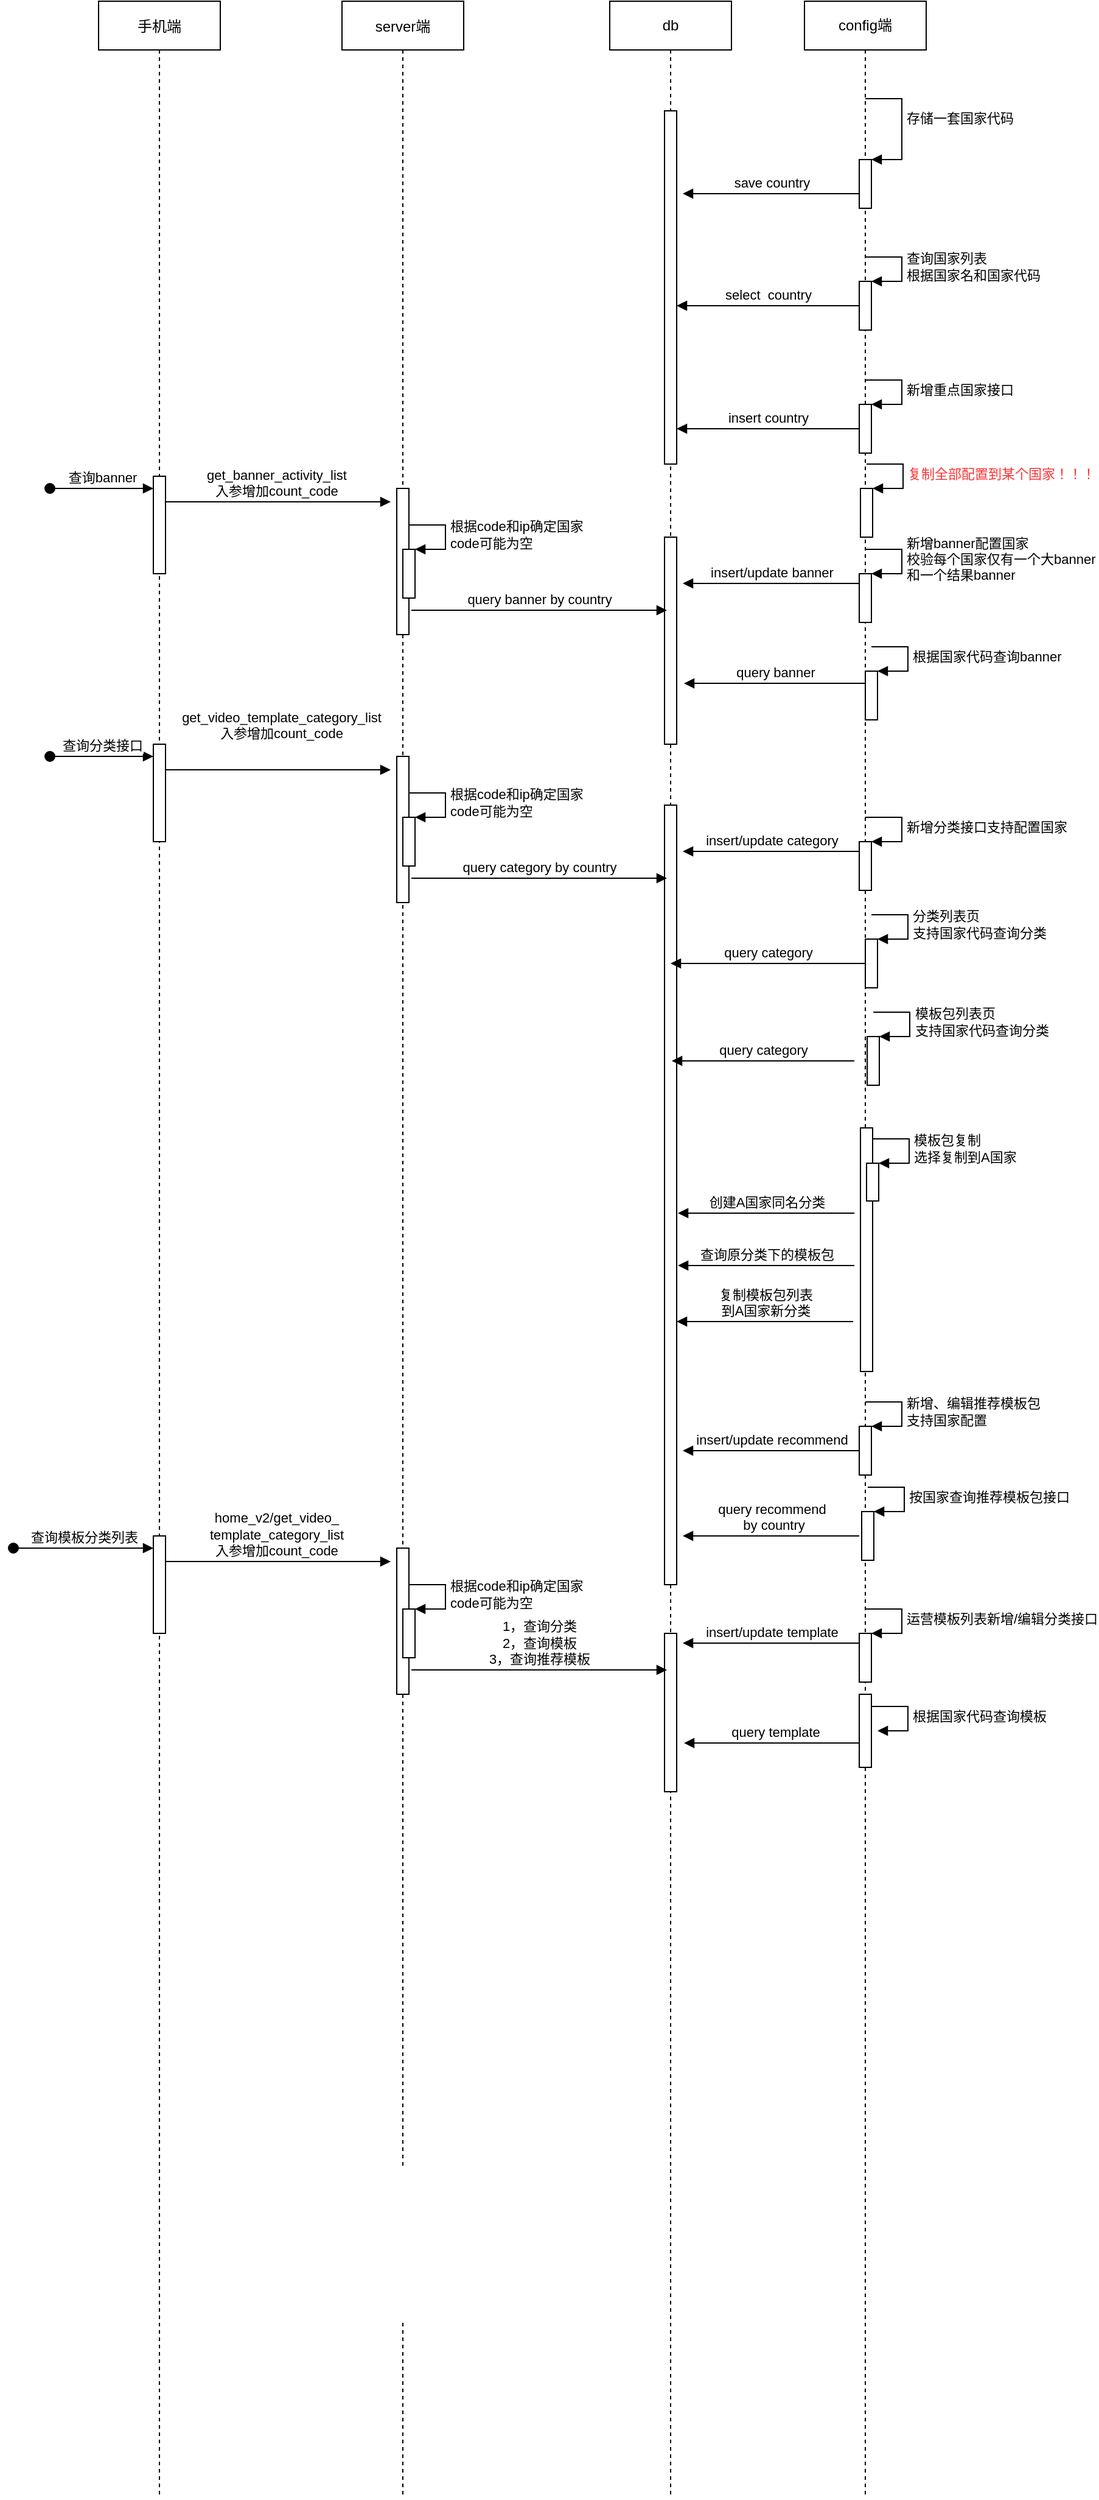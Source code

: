<mxfile version="20.5.1" type="github">
  <diagram id="kgpKYQtTHZ0yAKxKKP6v" name="Page-1">
    <mxGraphModel dx="1108" dy="450" grid="1" gridSize="10" guides="1" tooltips="1" connect="1" arrows="1" fold="1" page="1" pageScale="1" pageWidth="850" pageHeight="1100" math="0" shadow="0">
      <root>
        <mxCell id="0" />
        <mxCell id="1" parent="0" />
        <mxCell id="3nuBFxr9cyL0pnOWT2aG-1" value="手机端" style="shape=umlLifeline;perimeter=lifelinePerimeter;container=1;collapsible=0;recursiveResize=0;rounded=0;shadow=0;strokeWidth=1;" parent="1" vertex="1">
          <mxGeometry x="150" y="80" width="100" height="2050" as="geometry" />
        </mxCell>
        <mxCell id="GFjoYGN8T0g-vUBnzk1q-30" value="" style="html=1;points=[];perimeter=orthogonalPerimeter;" vertex="1" parent="3nuBFxr9cyL0pnOWT2aG-1">
          <mxGeometry x="45" y="390" width="10" height="80" as="geometry" />
        </mxCell>
        <mxCell id="GFjoYGN8T0g-vUBnzk1q-31" value="查询banner" style="html=1;verticalAlign=bottom;startArrow=oval;endArrow=block;startSize=8;rounded=0;" edge="1" target="GFjoYGN8T0g-vUBnzk1q-30" parent="3nuBFxr9cyL0pnOWT2aG-1">
          <mxGeometry relative="1" as="geometry">
            <mxPoint x="-40" y="400" as="sourcePoint" />
          </mxGeometry>
        </mxCell>
        <mxCell id="3nuBFxr9cyL0pnOWT2aG-5" value="server端" style="shape=umlLifeline;perimeter=lifelinePerimeter;container=1;collapsible=0;recursiveResize=0;rounded=0;shadow=0;strokeWidth=1;" parent="1" vertex="1">
          <mxGeometry x="350" y="80" width="100" height="2050" as="geometry" />
        </mxCell>
        <mxCell id="GFjoYGN8T0g-vUBnzk1q-32" value="" style="html=1;points=[];perimeter=orthogonalPerimeter;" vertex="1" parent="3nuBFxr9cyL0pnOWT2aG-5">
          <mxGeometry x="45" y="400" width="10" height="120" as="geometry" />
        </mxCell>
        <mxCell id="GFjoYGN8T0g-vUBnzk1q-37" value="" style="html=1;points=[];perimeter=orthogonalPerimeter;" vertex="1" parent="3nuBFxr9cyL0pnOWT2aG-5">
          <mxGeometry x="50" y="450" width="10" height="40" as="geometry" />
        </mxCell>
        <mxCell id="GFjoYGN8T0g-vUBnzk1q-38" value="根据code和ip确定国家&lt;br&gt;code可能为空" style="edgeStyle=orthogonalEdgeStyle;html=1;align=left;spacingLeft=2;endArrow=block;rounded=0;entryX=1;entryY=0;" edge="1" target="GFjoYGN8T0g-vUBnzk1q-37" parent="3nuBFxr9cyL0pnOWT2aG-5">
          <mxGeometry relative="1" as="geometry">
            <mxPoint x="55" y="430" as="sourcePoint" />
            <Array as="points">
              <mxPoint x="85" y="430" />
            </Array>
          </mxGeometry>
        </mxCell>
        <mxCell id="-C8EP_UMgjdFby-XU8R--2" value="db" style="shape=umlLifeline;perimeter=lifelinePerimeter;whiteSpace=wrap;html=1;container=1;collapsible=0;recursiveResize=0;outlineConnect=0;" parent="1" vertex="1">
          <mxGeometry x="570" y="80" width="100" height="2050" as="geometry" />
        </mxCell>
        <mxCell id="-C8EP_UMgjdFby-XU8R--9" value="" style="html=1;points=[];perimeter=orthogonalPerimeter;" parent="-C8EP_UMgjdFby-XU8R--2" vertex="1">
          <mxGeometry x="45" y="90" width="10" height="290" as="geometry" />
        </mxCell>
        <mxCell id="GFjoYGN8T0g-vUBnzk1q-26" value="" style="html=1;points=[];perimeter=orthogonalPerimeter;" vertex="1" parent="-C8EP_UMgjdFby-XU8R--2">
          <mxGeometry x="45" y="440" width="10" height="170" as="geometry" />
        </mxCell>
        <mxCell id="GFjoYGN8T0g-vUBnzk1q-116" value="" style="html=1;points=[];perimeter=orthogonalPerimeter;" vertex="1" parent="-C8EP_UMgjdFby-XU8R--2">
          <mxGeometry x="45" y="1340" width="10" height="130" as="geometry" />
        </mxCell>
        <mxCell id="-C8EP_UMgjdFby-XU8R--3" value="config端" style="shape=umlLifeline;perimeter=lifelinePerimeter;whiteSpace=wrap;html=1;container=1;collapsible=0;recursiveResize=0;outlineConnect=0;" parent="1" vertex="1">
          <mxGeometry x="730" y="80" width="100" height="2050" as="geometry" />
        </mxCell>
        <mxCell id="-C8EP_UMgjdFby-XU8R--4" value="" style="html=1;points=[];perimeter=orthogonalPerimeter;" parent="-C8EP_UMgjdFby-XU8R--3" vertex="1">
          <mxGeometry x="45" y="130" width="10" height="40" as="geometry" />
        </mxCell>
        <mxCell id="-C8EP_UMgjdFby-XU8R--5" value="&#xa;&lt;span style=&quot;color: rgb(0, 0, 0); font-family: Helvetica; font-size: 11px; font-style: normal; font-variant-ligatures: normal; font-variant-caps: normal; font-weight: 400; letter-spacing: normal; orphans: 2; text-align: left; text-indent: 0px; text-transform: none; widows: 2; word-spacing: 0px; -webkit-text-stroke-width: 0px; background-color: rgb(255, 255, 255); text-decoration-thickness: initial; text-decoration-style: initial; text-decoration-color: initial; float: none; display: inline !important;&quot;&gt;存储一套国家代码&lt;/span&gt;&#xa;&#xa;" style="edgeStyle=orthogonalEdgeStyle;html=1;align=left;spacingLeft=2;endArrow=block;rounded=0;entryX=1;entryY=0;" parent="-C8EP_UMgjdFby-XU8R--3" target="-C8EP_UMgjdFby-XU8R--4" edge="1">
          <mxGeometry relative="1" as="geometry">
            <mxPoint x="50" y="80" as="sourcePoint" />
            <Array as="points">
              <mxPoint x="80" y="80" />
            </Array>
          </mxGeometry>
        </mxCell>
        <mxCell id="GFjoYGN8T0g-vUBnzk1q-10" value="" style="html=1;points=[];perimeter=orthogonalPerimeter;" vertex="1" parent="-C8EP_UMgjdFby-XU8R--3">
          <mxGeometry x="45" y="331" width="10" height="40" as="geometry" />
        </mxCell>
        <mxCell id="GFjoYGN8T0g-vUBnzk1q-11" value="新增重点国家接口" style="edgeStyle=orthogonalEdgeStyle;html=1;align=left;spacingLeft=2;endArrow=block;rounded=0;entryX=1;entryY=0;" edge="1" target="GFjoYGN8T0g-vUBnzk1q-10" parent="-C8EP_UMgjdFby-XU8R--3">
          <mxGeometry relative="1" as="geometry">
            <mxPoint x="50" y="311" as="sourcePoint" />
            <Array as="points">
              <mxPoint x="80" y="311" />
            </Array>
          </mxGeometry>
        </mxCell>
        <mxCell id="GFjoYGN8T0g-vUBnzk1q-17" value="" style="html=1;points=[];perimeter=orthogonalPerimeter;" vertex="1" parent="-C8EP_UMgjdFby-XU8R--3">
          <mxGeometry x="45" y="230" width="10" height="40" as="geometry" />
        </mxCell>
        <mxCell id="GFjoYGN8T0g-vUBnzk1q-18" value="查询国家列表&lt;br&gt;根据国家名和国家代码" style="edgeStyle=orthogonalEdgeStyle;html=1;align=left;spacingLeft=2;endArrow=block;rounded=0;entryX=1;entryY=0;" edge="1" target="GFjoYGN8T0g-vUBnzk1q-17" parent="-C8EP_UMgjdFby-XU8R--3">
          <mxGeometry relative="1" as="geometry">
            <mxPoint x="50" y="210" as="sourcePoint" />
            <Array as="points">
              <mxPoint x="80" y="210" />
            </Array>
          </mxGeometry>
        </mxCell>
        <mxCell id="GFjoYGN8T0g-vUBnzk1q-24" value="" style="html=1;points=[];perimeter=orthogonalPerimeter;" vertex="1" parent="-C8EP_UMgjdFby-XU8R--3">
          <mxGeometry x="45" y="470" width="10" height="40" as="geometry" />
        </mxCell>
        <mxCell id="GFjoYGN8T0g-vUBnzk1q-25" value="新增banner配置国家&lt;br&gt;校验每个国家仅有一个大banner&lt;br&gt;和一个结果banner" style="edgeStyle=orthogonalEdgeStyle;html=1;align=left;spacingLeft=2;endArrow=block;rounded=0;entryX=1;entryY=0;" edge="1" target="GFjoYGN8T0g-vUBnzk1q-24" parent="-C8EP_UMgjdFby-XU8R--3">
          <mxGeometry relative="1" as="geometry">
            <mxPoint x="50" y="450" as="sourcePoint" />
            <Array as="points">
              <mxPoint x="80" y="450" />
            </Array>
          </mxGeometry>
        </mxCell>
        <mxCell id="GFjoYGN8T0g-vUBnzk1q-51" value="" style="html=1;points=[];perimeter=orthogonalPerimeter;" vertex="1" parent="-C8EP_UMgjdFby-XU8R--3">
          <mxGeometry x="50" y="550" width="10" height="40" as="geometry" />
        </mxCell>
        <mxCell id="GFjoYGN8T0g-vUBnzk1q-52" value="根据国家代码查询banner" style="edgeStyle=orthogonalEdgeStyle;html=1;align=left;spacingLeft=2;endArrow=block;rounded=0;entryX=1;entryY=0;" edge="1" target="GFjoYGN8T0g-vUBnzk1q-51" parent="-C8EP_UMgjdFby-XU8R--3">
          <mxGeometry relative="1" as="geometry">
            <mxPoint x="55" y="530" as="sourcePoint" />
            <Array as="points">
              <mxPoint x="85" y="530" />
            </Array>
          </mxGeometry>
        </mxCell>
        <mxCell id="GFjoYGN8T0g-vUBnzk1q-54" value="" style="html=1;points=[];perimeter=orthogonalPerimeter;" vertex="1" parent="-C8EP_UMgjdFby-XU8R--3">
          <mxGeometry x="-535" y="610" width="10" height="80" as="geometry" />
        </mxCell>
        <mxCell id="GFjoYGN8T0g-vUBnzk1q-55" value="查询分类接口" style="html=1;verticalAlign=bottom;startArrow=oval;endArrow=block;startSize=8;rounded=0;" edge="1" parent="-C8EP_UMgjdFby-XU8R--3" target="GFjoYGN8T0g-vUBnzk1q-54">
          <mxGeometry relative="1" as="geometry">
            <mxPoint x="-620" y="620" as="sourcePoint" />
          </mxGeometry>
        </mxCell>
        <mxCell id="GFjoYGN8T0g-vUBnzk1q-56" value="" style="html=1;points=[];perimeter=orthogonalPerimeter;" vertex="1" parent="-C8EP_UMgjdFby-XU8R--3">
          <mxGeometry x="-335" y="620" width="10" height="120" as="geometry" />
        </mxCell>
        <mxCell id="GFjoYGN8T0g-vUBnzk1q-57" value="" style="html=1;points=[];perimeter=orthogonalPerimeter;" vertex="1" parent="-C8EP_UMgjdFby-XU8R--3">
          <mxGeometry x="-330" y="670" width="10" height="40" as="geometry" />
        </mxCell>
        <mxCell id="GFjoYGN8T0g-vUBnzk1q-58" value="根据code和ip确定国家&lt;br&gt;code可能为空" style="edgeStyle=orthogonalEdgeStyle;html=1;align=left;spacingLeft=2;endArrow=block;rounded=0;entryX=1;entryY=0;" edge="1" parent="-C8EP_UMgjdFby-XU8R--3" target="GFjoYGN8T0g-vUBnzk1q-57">
          <mxGeometry relative="1" as="geometry">
            <mxPoint x="-325" y="650" as="sourcePoint" />
            <Array as="points">
              <mxPoint x="-295" y="650" />
            </Array>
          </mxGeometry>
        </mxCell>
        <mxCell id="GFjoYGN8T0g-vUBnzk1q-59" value="" style="html=1;points=[];perimeter=orthogonalPerimeter;" vertex="1" parent="-C8EP_UMgjdFby-XU8R--3">
          <mxGeometry x="-115" y="660" width="10" height="640" as="geometry" />
        </mxCell>
        <mxCell id="GFjoYGN8T0g-vUBnzk1q-60" value="" style="html=1;points=[];perimeter=orthogonalPerimeter;" vertex="1" parent="-C8EP_UMgjdFby-XU8R--3">
          <mxGeometry x="45" y="690" width="10" height="40" as="geometry" />
        </mxCell>
        <mxCell id="GFjoYGN8T0g-vUBnzk1q-61" value="新增分类接口支持配置国家" style="edgeStyle=orthogonalEdgeStyle;html=1;align=left;spacingLeft=2;endArrow=block;rounded=0;entryX=1;entryY=0;" edge="1" parent="-C8EP_UMgjdFby-XU8R--3" target="GFjoYGN8T0g-vUBnzk1q-60">
          <mxGeometry relative="1" as="geometry">
            <mxPoint x="50" y="670" as="sourcePoint" />
            <Array as="points">
              <mxPoint x="80" y="670" />
            </Array>
          </mxGeometry>
        </mxCell>
        <mxCell id="GFjoYGN8T0g-vUBnzk1q-62" value="" style="html=1;points=[];perimeter=orthogonalPerimeter;" vertex="1" parent="-C8EP_UMgjdFby-XU8R--3">
          <mxGeometry x="50" y="770" width="10" height="40" as="geometry" />
        </mxCell>
        <mxCell id="GFjoYGN8T0g-vUBnzk1q-63" value="分类列表页&lt;br&gt;支持国家代码查询分类" style="edgeStyle=orthogonalEdgeStyle;html=1;align=left;spacingLeft=2;endArrow=block;rounded=0;entryX=1;entryY=0;" edge="1" parent="-C8EP_UMgjdFby-XU8R--3" target="GFjoYGN8T0g-vUBnzk1q-62">
          <mxGeometry relative="1" as="geometry">
            <mxPoint x="55" y="750" as="sourcePoint" />
            <Array as="points">
              <mxPoint x="85" y="750" />
            </Array>
          </mxGeometry>
        </mxCell>
        <mxCell id="GFjoYGN8T0g-vUBnzk1q-64" value="insert/update category" style="html=1;verticalAlign=bottom;endArrow=block;rounded=0;entryX=1.5;entryY=0.4;entryDx=0;entryDy=0;entryPerimeter=0;" edge="1" parent="-C8EP_UMgjdFby-XU8R--3">
          <mxGeometry width="80" relative="1" as="geometry">
            <mxPoint x="45" y="698" as="sourcePoint" />
            <mxPoint x="-100" y="698" as="targetPoint" />
          </mxGeometry>
        </mxCell>
        <mxCell id="GFjoYGN8T0g-vUBnzk1q-65" value="query category&amp;nbsp;by country" style="html=1;verticalAlign=bottom;endArrow=block;rounded=0;" edge="1" parent="-C8EP_UMgjdFby-XU8R--3">
          <mxGeometry width="80" relative="1" as="geometry">
            <mxPoint x="-323" y="720" as="sourcePoint" />
            <mxPoint x="-113" y="720" as="targetPoint" />
          </mxGeometry>
        </mxCell>
        <mxCell id="GFjoYGN8T0g-vUBnzk1q-66" value="&lt;span style=&quot;color: rgb(0, 0, 0); font-family: Helvetica; font-size: 11px; font-style: normal; font-variant-ligatures: normal; font-variant-caps: normal; font-weight: 400; letter-spacing: normal; orphans: 2; text-align: center; text-indent: 0px; text-transform: none; widows: 2; word-spacing: 0px; -webkit-text-stroke-width: 0px; background-color: rgb(255, 255, 255); text-decoration-thickness: initial; text-decoration-style: initial; text-decoration-color: initial; float: none; display: inline !important;&quot;&gt;get_video_template_category_list&lt;/span&gt;&lt;br style=&quot;color: rgb(0, 0, 0); font-family: Helvetica; font-size: 11px; font-style: normal; font-variant-ligatures: normal; font-variant-caps: normal; font-weight: 400; letter-spacing: normal; orphans: 2; text-align: center; text-indent: 0px; text-transform: none; widows: 2; word-spacing: 0px; -webkit-text-stroke-width: 0px; text-decoration-thickness: initial; text-decoration-style: initial; text-decoration-color: initial;&quot;&gt;&lt;span style=&quot;color: rgb(0, 0, 0); font-family: Helvetica; font-size: 11px; font-style: normal; font-variant-ligatures: normal; font-variant-caps: normal; font-weight: 400; letter-spacing: normal; orphans: 2; text-align: center; text-indent: 0px; text-transform: none; widows: 2; word-spacing: 0px; -webkit-text-stroke-width: 0px; background-color: rgb(255, 255, 255); text-decoration-thickness: initial; text-decoration-style: initial; text-decoration-color: initial; float: none; display: inline !important;&quot;&gt;入参增加count_code&lt;/span&gt;" style="html=1;verticalAlign=bottom;endArrow=block;rounded=0;" edge="1" parent="-C8EP_UMgjdFby-XU8R--3">
          <mxGeometry x="0.027" y="21" width="80" relative="1" as="geometry">
            <mxPoint x="-525" y="631" as="sourcePoint" />
            <mxPoint x="-340" y="631" as="targetPoint" />
            <mxPoint as="offset" />
          </mxGeometry>
        </mxCell>
        <mxCell id="GFjoYGN8T0g-vUBnzk1q-70" value="" style="html=1;points=[];perimeter=orthogonalPerimeter;" vertex="1" parent="-C8EP_UMgjdFby-XU8R--3">
          <mxGeometry x="46" y="925" width="10" height="200" as="geometry" />
        </mxCell>
        <mxCell id="GFjoYGN8T0g-vUBnzk1q-71" value="" style="html=1;points=[];perimeter=orthogonalPerimeter;" vertex="1" parent="-C8EP_UMgjdFby-XU8R--3">
          <mxGeometry x="51" y="954" width="10" height="31" as="geometry" />
        </mxCell>
        <mxCell id="GFjoYGN8T0g-vUBnzk1q-72" value="模板包复制&lt;br&gt;选择复制到A国家" style="edgeStyle=orthogonalEdgeStyle;html=1;align=left;spacingLeft=2;endArrow=block;rounded=0;entryX=1;entryY=0;" edge="1" target="GFjoYGN8T0g-vUBnzk1q-71" parent="-C8EP_UMgjdFby-XU8R--3" source="GFjoYGN8T0g-vUBnzk1q-70">
          <mxGeometry relative="1" as="geometry">
            <mxPoint x="56" y="934" as="sourcePoint" />
            <Array as="points">
              <mxPoint x="86" y="934" />
              <mxPoint x="86" y="954" />
            </Array>
          </mxGeometry>
        </mxCell>
        <mxCell id="GFjoYGN8T0g-vUBnzk1q-73" value="查询原分类下的模板包" style="html=1;verticalAlign=bottom;endArrow=block;rounded=0;" edge="1" parent="-C8EP_UMgjdFby-XU8R--3">
          <mxGeometry width="80" relative="1" as="geometry">
            <mxPoint x="41" y="1038" as="sourcePoint" />
            <mxPoint x="-104" y="1038" as="targetPoint" />
          </mxGeometry>
        </mxCell>
        <mxCell id="GFjoYGN8T0g-vUBnzk1q-74" value="创建A国家同名分类" style="html=1;verticalAlign=bottom;endArrow=block;rounded=0;" edge="1" parent="-C8EP_UMgjdFby-XU8R--3">
          <mxGeometry width="80" relative="1" as="geometry">
            <mxPoint x="41" y="995" as="sourcePoint" />
            <mxPoint x="-104" y="995" as="targetPoint" />
          </mxGeometry>
        </mxCell>
        <mxCell id="GFjoYGN8T0g-vUBnzk1q-76" value="" style="html=1;points=[];perimeter=orthogonalPerimeter;" vertex="1" parent="-C8EP_UMgjdFby-XU8R--3">
          <mxGeometry x="51.5" y="850" width="10" height="40" as="geometry" />
        </mxCell>
        <mxCell id="GFjoYGN8T0g-vUBnzk1q-77" value="模板包列表页&lt;br&gt;支持国家代码查询分类" style="edgeStyle=orthogonalEdgeStyle;html=1;align=left;spacingLeft=2;endArrow=block;rounded=0;entryX=1;entryY=0;" edge="1" parent="-C8EP_UMgjdFby-XU8R--3" target="GFjoYGN8T0g-vUBnzk1q-76">
          <mxGeometry relative="1" as="geometry">
            <mxPoint x="56.5" y="830" as="sourcePoint" />
            <Array as="points">
              <mxPoint x="86.5" y="830" />
            </Array>
          </mxGeometry>
        </mxCell>
        <mxCell id="GFjoYGN8T0g-vUBnzk1q-78" value="query category" style="html=1;verticalAlign=bottom;endArrow=block;rounded=0;" edge="1" parent="-C8EP_UMgjdFby-XU8R--3">
          <mxGeometry width="80" relative="1" as="geometry">
            <mxPoint x="41" y="870" as="sourcePoint" />
            <mxPoint x="-109" y="870" as="targetPoint" />
          </mxGeometry>
        </mxCell>
        <mxCell id="GFjoYGN8T0g-vUBnzk1q-98" value="" style="html=1;points=[];perimeter=orthogonalPerimeter;" vertex="1" parent="-C8EP_UMgjdFby-XU8R--3">
          <mxGeometry x="45" y="1170" width="10" height="40" as="geometry" />
        </mxCell>
        <mxCell id="GFjoYGN8T0g-vUBnzk1q-99" value="新增、编辑推荐模板包&lt;br&gt;支持国家配置" style="edgeStyle=orthogonalEdgeStyle;html=1;align=left;spacingLeft=2;endArrow=block;rounded=0;entryX=1;entryY=0;" edge="1" target="GFjoYGN8T0g-vUBnzk1q-98" parent="-C8EP_UMgjdFby-XU8R--3">
          <mxGeometry relative="1" as="geometry">
            <mxPoint x="50" y="1150" as="sourcePoint" />
            <Array as="points">
              <mxPoint x="80" y="1150" />
            </Array>
          </mxGeometry>
        </mxCell>
        <mxCell id="GFjoYGN8T0g-vUBnzk1q-100" value="" style="html=1;points=[];perimeter=orthogonalPerimeter;" vertex="1" parent="-C8EP_UMgjdFby-XU8R--3">
          <mxGeometry x="47" y="1240" width="10" height="40" as="geometry" />
        </mxCell>
        <mxCell id="GFjoYGN8T0g-vUBnzk1q-101" value="按国家查询推荐模板包接口" style="edgeStyle=orthogonalEdgeStyle;html=1;align=left;spacingLeft=2;endArrow=block;rounded=0;entryX=1;entryY=0;" edge="1" target="GFjoYGN8T0g-vUBnzk1q-100" parent="-C8EP_UMgjdFby-XU8R--3">
          <mxGeometry relative="1" as="geometry">
            <mxPoint x="52" y="1220" as="sourcePoint" />
            <Array as="points">
              <mxPoint x="82" y="1220" />
            </Array>
          </mxGeometry>
        </mxCell>
        <mxCell id="GFjoYGN8T0g-vUBnzk1q-104" value="" style="html=1;points=[];perimeter=orthogonalPerimeter;" vertex="1" parent="-C8EP_UMgjdFby-XU8R--3">
          <mxGeometry x="-535" y="1260" width="10" height="80" as="geometry" />
        </mxCell>
        <mxCell id="GFjoYGN8T0g-vUBnzk1q-105" value="查询模板分类列表" style="html=1;verticalAlign=bottom;startArrow=oval;endArrow=block;startSize=8;rounded=0;" edge="1" parent="-C8EP_UMgjdFby-XU8R--3" target="GFjoYGN8T0g-vUBnzk1q-104">
          <mxGeometry relative="1" as="geometry">
            <mxPoint x="-650" y="1270" as="sourcePoint" />
          </mxGeometry>
        </mxCell>
        <mxCell id="GFjoYGN8T0g-vUBnzk1q-106" value="" style="html=1;points=[];perimeter=orthogonalPerimeter;" vertex="1" parent="-C8EP_UMgjdFby-XU8R--3">
          <mxGeometry x="-335" y="1270" width="10" height="120" as="geometry" />
        </mxCell>
        <mxCell id="GFjoYGN8T0g-vUBnzk1q-107" value="" style="html=1;points=[];perimeter=orthogonalPerimeter;" vertex="1" parent="-C8EP_UMgjdFby-XU8R--3">
          <mxGeometry x="-330" y="1320" width="10" height="40" as="geometry" />
        </mxCell>
        <mxCell id="GFjoYGN8T0g-vUBnzk1q-108" value="根据code和ip确定国家&lt;br&gt;code可能为空" style="edgeStyle=orthogonalEdgeStyle;html=1;align=left;spacingLeft=2;endArrow=block;rounded=0;entryX=1;entryY=0;" edge="1" parent="-C8EP_UMgjdFby-XU8R--3" target="GFjoYGN8T0g-vUBnzk1q-107">
          <mxGeometry relative="1" as="geometry">
            <mxPoint x="-325" y="1300" as="sourcePoint" />
            <Array as="points">
              <mxPoint x="-295" y="1300" />
            </Array>
          </mxGeometry>
        </mxCell>
        <mxCell id="GFjoYGN8T0g-vUBnzk1q-109" value="" style="html=1;points=[];perimeter=orthogonalPerimeter;" vertex="1" parent="-C8EP_UMgjdFby-XU8R--3">
          <mxGeometry x="45" y="1340" width="10" height="40" as="geometry" />
        </mxCell>
        <mxCell id="GFjoYGN8T0g-vUBnzk1q-110" value="运营模板列表新增/编辑分类接口" style="edgeStyle=orthogonalEdgeStyle;html=1;align=left;spacingLeft=2;endArrow=block;rounded=0;entryX=1;entryY=0;" edge="1" parent="-C8EP_UMgjdFby-XU8R--3" target="GFjoYGN8T0g-vUBnzk1q-109">
          <mxGeometry relative="1" as="geometry">
            <mxPoint x="50" y="1320" as="sourcePoint" />
            <Array as="points">
              <mxPoint x="80" y="1320" />
            </Array>
          </mxGeometry>
        </mxCell>
        <mxCell id="GFjoYGN8T0g-vUBnzk1q-111" value="根据国家代码查询模板" style="edgeStyle=orthogonalEdgeStyle;html=1;align=left;spacingLeft=2;endArrow=block;rounded=0;entryX=1;entryY=0;" edge="1" parent="-C8EP_UMgjdFby-XU8R--3">
          <mxGeometry relative="1" as="geometry">
            <mxPoint x="55" y="1400" as="sourcePoint" />
            <Array as="points">
              <mxPoint x="85" y="1400" />
            </Array>
            <mxPoint x="60" y="1420" as="targetPoint" />
          </mxGeometry>
        </mxCell>
        <mxCell id="GFjoYGN8T0g-vUBnzk1q-112" value="insert/update template" style="html=1;verticalAlign=bottom;endArrow=block;rounded=0;entryX=1.5;entryY=0.4;entryDx=0;entryDy=0;entryPerimeter=0;" edge="1" parent="-C8EP_UMgjdFby-XU8R--3">
          <mxGeometry width="80" relative="1" as="geometry">
            <mxPoint x="45" y="1348" as="sourcePoint" />
            <mxPoint x="-100" y="1348" as="targetPoint" />
          </mxGeometry>
        </mxCell>
        <mxCell id="GFjoYGN8T0g-vUBnzk1q-113" value="1，查询分类&lt;br&gt;2，查询模板&lt;br&gt;3，查询推荐模板" style="html=1;verticalAlign=bottom;endArrow=block;rounded=0;" edge="1" parent="-C8EP_UMgjdFby-XU8R--3">
          <mxGeometry width="80" relative="1" as="geometry">
            <mxPoint x="-323" y="1370" as="sourcePoint" />
            <mxPoint x="-113" y="1370" as="targetPoint" />
          </mxGeometry>
        </mxCell>
        <mxCell id="GFjoYGN8T0g-vUBnzk1q-114" value="&lt;span style=&quot;color: rgb(0, 0, 0); font-family: Helvetica; font-size: 11px; font-style: normal; font-variant-ligatures: normal; font-variant-caps: normal; font-weight: 400; letter-spacing: normal; orphans: 2; text-align: center; text-indent: 0px; text-transform: none; widows: 2; word-spacing: 0px; -webkit-text-stroke-width: 0px; background-color: rgb(255, 255, 255); text-decoration-thickness: initial; text-decoration-style: initial; text-decoration-color: initial; float: none; display: inline !important;&quot;&gt;home_v2/get_video_&lt;br&gt;template_category_list&lt;/span&gt;&lt;br style=&quot;color: rgb(0, 0, 0); font-family: Helvetica; font-size: 11px; font-style: normal; font-variant-ligatures: normal; font-variant-caps: normal; font-weight: 400; letter-spacing: normal; orphans: 2; text-align: center; text-indent: 0px; text-transform: none; widows: 2; word-spacing: 0px; -webkit-text-stroke-width: 0px; text-decoration-thickness: initial; text-decoration-style: initial; text-decoration-color: initial;&quot;&gt;&lt;span style=&quot;color: rgb(0, 0, 0); font-family: Helvetica; font-size: 11px; font-style: normal; font-variant-ligatures: normal; font-variant-caps: normal; font-weight: 400; letter-spacing: normal; orphans: 2; text-align: center; text-indent: 0px; text-transform: none; widows: 2; word-spacing: 0px; -webkit-text-stroke-width: 0px; background-color: rgb(255, 255, 255); text-decoration-thickness: initial; text-decoration-style: initial; text-decoration-color: initial; float: none; display: inline !important;&quot;&gt;入参增加count_code&lt;/span&gt;" style="html=1;verticalAlign=bottom;endArrow=block;rounded=0;" edge="1" parent="-C8EP_UMgjdFby-XU8R--3">
          <mxGeometry x="-0.023" width="80" relative="1" as="geometry">
            <mxPoint x="-525" y="1281" as="sourcePoint" />
            <mxPoint x="-340" y="1281" as="targetPoint" />
            <mxPoint as="offset" />
          </mxGeometry>
        </mxCell>
        <mxCell id="GFjoYGN8T0g-vUBnzk1q-115" value="query template" style="html=1;verticalAlign=bottom;endArrow=block;rounded=0;entryX=1.6;entryY=0.706;entryDx=0;entryDy=0;entryPerimeter=0;" edge="1" parent="-C8EP_UMgjdFby-XU8R--3">
          <mxGeometry width="80" relative="1" as="geometry">
            <mxPoint x="50" y="1430.02" as="sourcePoint" />
            <mxPoint x="-99" y="1430.02" as="targetPoint" />
          </mxGeometry>
        </mxCell>
        <mxCell id="GFjoYGN8T0g-vUBnzk1q-117" value="" style="html=1;points=[];perimeter=orthogonalPerimeter;" vertex="1" parent="-C8EP_UMgjdFby-XU8R--3">
          <mxGeometry x="46" y="400" width="10" height="40" as="geometry" />
        </mxCell>
        <mxCell id="GFjoYGN8T0g-vUBnzk1q-118" value="&lt;font color=&quot;#ff3333&quot;&gt;复制全部配置到某个国家！！！&lt;br&gt;&lt;/font&gt;" style="edgeStyle=orthogonalEdgeStyle;html=1;align=left;spacingLeft=2;endArrow=block;rounded=0;entryX=1;entryY=0;fillColor=#FF9999;" edge="1" target="GFjoYGN8T0g-vUBnzk1q-117" parent="-C8EP_UMgjdFby-XU8R--3">
          <mxGeometry relative="1" as="geometry">
            <mxPoint x="51" y="380" as="sourcePoint" />
            <Array as="points">
              <mxPoint x="81" y="380" />
            </Array>
          </mxGeometry>
        </mxCell>
        <mxCell id="GFjoYGN8T0g-vUBnzk1q-119" value="" style="html=1;points=[];perimeter=orthogonalPerimeter;fontColor=#FF3333;" vertex="1" parent="-C8EP_UMgjdFby-XU8R--3">
          <mxGeometry x="45" y="1390" width="10" height="60" as="geometry" />
        </mxCell>
        <mxCell id="GFjoYGN8T0g-vUBnzk1q-20" value="save country" style="html=1;verticalAlign=bottom;endArrow=block;rounded=0;exitX=0;exitY=0.7;exitDx=0;exitDy=0;exitPerimeter=0;" edge="1" parent="1" source="-C8EP_UMgjdFby-XU8R--4">
          <mxGeometry width="80" relative="1" as="geometry">
            <mxPoint x="660" y="230" as="sourcePoint" />
            <mxPoint x="630" y="238" as="targetPoint" />
          </mxGeometry>
        </mxCell>
        <mxCell id="GFjoYGN8T0g-vUBnzk1q-19" value="select&amp;nbsp; country" style="html=1;verticalAlign=bottom;endArrow=block;rounded=0;" edge="1" parent="1" source="GFjoYGN8T0g-vUBnzk1q-17" target="-C8EP_UMgjdFby-XU8R--9">
          <mxGeometry width="80" relative="1" as="geometry">
            <mxPoint x="720" y="360" as="sourcePoint" />
            <mxPoint x="740" y="329" as="targetPoint" />
          </mxGeometry>
        </mxCell>
        <mxCell id="GFjoYGN8T0g-vUBnzk1q-23" value="insert country" style="html=1;verticalAlign=bottom;endArrow=block;rounded=0;" edge="1" parent="1" source="GFjoYGN8T0g-vUBnzk1q-10" target="-C8EP_UMgjdFby-XU8R--9">
          <mxGeometry width="80" relative="1" as="geometry">
            <mxPoint x="680" y="430" as="sourcePoint" />
            <mxPoint x="760" y="430" as="targetPoint" />
          </mxGeometry>
        </mxCell>
        <mxCell id="GFjoYGN8T0g-vUBnzk1q-28" value="insert/update banner" style="html=1;verticalAlign=bottom;endArrow=block;rounded=0;entryX=1.5;entryY=0.4;entryDx=0;entryDy=0;entryPerimeter=0;" edge="1" parent="1">
          <mxGeometry width="80" relative="1" as="geometry">
            <mxPoint x="775" y="558" as="sourcePoint" />
            <mxPoint x="630" y="558" as="targetPoint" />
          </mxGeometry>
        </mxCell>
        <mxCell id="GFjoYGN8T0g-vUBnzk1q-35" value="query banner by country" style="html=1;verticalAlign=bottom;endArrow=block;rounded=0;" edge="1" parent="1">
          <mxGeometry width="80" relative="1" as="geometry">
            <mxPoint x="407" y="580" as="sourcePoint" />
            <mxPoint x="617" y="580" as="targetPoint" />
          </mxGeometry>
        </mxCell>
        <mxCell id="GFjoYGN8T0g-vUBnzk1q-36" value="&lt;span style=&quot;color: rgb(0, 0, 0); font-family: Helvetica; font-size: 11px; font-style: normal; font-variant-ligatures: normal; font-variant-caps: normal; font-weight: 400; letter-spacing: normal; orphans: 2; text-align: center; text-indent: 0px; text-transform: none; widows: 2; word-spacing: 0px; -webkit-text-stroke-width: 0px; background-color: rgb(255, 255, 255); text-decoration-thickness: initial; text-decoration-style: initial; text-decoration-color: initial; float: none; display: inline !important;&quot;&gt;get_banner_activity_list&lt;/span&gt;&lt;br style=&quot;color: rgb(0, 0, 0); font-family: Helvetica; font-size: 11px; font-style: normal; font-variant-ligatures: normal; font-variant-caps: normal; font-weight: 400; letter-spacing: normal; orphans: 2; text-align: center; text-indent: 0px; text-transform: none; widows: 2; word-spacing: 0px; -webkit-text-stroke-width: 0px; text-decoration-thickness: initial; text-decoration-style: initial; text-decoration-color: initial;&quot;&gt;&lt;span style=&quot;color: rgb(0, 0, 0); font-family: Helvetica; font-size: 11px; font-style: normal; font-variant-ligatures: normal; font-variant-caps: normal; font-weight: 400; letter-spacing: normal; orphans: 2; text-align: center; text-indent: 0px; text-transform: none; widows: 2; word-spacing: 0px; -webkit-text-stroke-width: 0px; background-color: rgb(255, 255, 255); text-decoration-thickness: initial; text-decoration-style: initial; text-decoration-color: initial; float: none; display: inline !important;&quot;&gt;入参增加count_code&lt;/span&gt;" style="html=1;verticalAlign=bottom;endArrow=block;rounded=0;" edge="1" parent="1">
          <mxGeometry x="-0.023" width="80" relative="1" as="geometry">
            <mxPoint x="205" y="491" as="sourcePoint" />
            <mxPoint x="390" y="491" as="targetPoint" />
            <mxPoint as="offset" />
          </mxGeometry>
        </mxCell>
        <mxCell id="GFjoYGN8T0g-vUBnzk1q-53" value="query banner" style="html=1;verticalAlign=bottom;endArrow=block;rounded=0;entryX=1.6;entryY=0.706;entryDx=0;entryDy=0;entryPerimeter=0;" edge="1" parent="1" source="GFjoYGN8T0g-vUBnzk1q-51" target="GFjoYGN8T0g-vUBnzk1q-26">
          <mxGeometry width="80" relative="1" as="geometry">
            <mxPoint x="670" y="640" as="sourcePoint" />
            <mxPoint x="750" y="640" as="targetPoint" />
          </mxGeometry>
        </mxCell>
        <mxCell id="GFjoYGN8T0g-vUBnzk1q-67" value="query category" style="html=1;verticalAlign=bottom;endArrow=block;rounded=0;" edge="1" parent="1" source="GFjoYGN8T0g-vUBnzk1q-62" target="-C8EP_UMgjdFby-XU8R--2">
          <mxGeometry width="80" relative="1" as="geometry">
            <mxPoint x="670" y="860" as="sourcePoint" />
            <mxPoint x="750" y="860" as="targetPoint" />
          </mxGeometry>
        </mxCell>
        <mxCell id="GFjoYGN8T0g-vUBnzk1q-75" value="复制模板包列表&lt;br&gt;到A国家新分类" style="html=1;verticalAlign=bottom;endArrow=block;rounded=0;" edge="1" parent="1">
          <mxGeometry width="80" relative="1" as="geometry">
            <mxPoint x="770" y="1164" as="sourcePoint" />
            <mxPoint x="625" y="1164" as="targetPoint" />
          </mxGeometry>
        </mxCell>
        <mxCell id="GFjoYGN8T0g-vUBnzk1q-102" value="insert/update recommend" style="html=1;verticalAlign=bottom;endArrow=block;rounded=0;" edge="1" parent="1">
          <mxGeometry width="80" relative="1" as="geometry">
            <mxPoint x="775" y="1270" as="sourcePoint" />
            <mxPoint x="630" y="1270" as="targetPoint" />
          </mxGeometry>
        </mxCell>
        <mxCell id="GFjoYGN8T0g-vUBnzk1q-103" value="query recommend&lt;br&gt;&amp;nbsp;by country" style="html=1;verticalAlign=bottom;endArrow=block;rounded=0;" edge="1" parent="1">
          <mxGeometry width="80" relative="1" as="geometry">
            <mxPoint x="775" y="1340" as="sourcePoint" />
            <mxPoint x="630" y="1340" as="targetPoint" />
          </mxGeometry>
        </mxCell>
      </root>
    </mxGraphModel>
  </diagram>
</mxfile>
